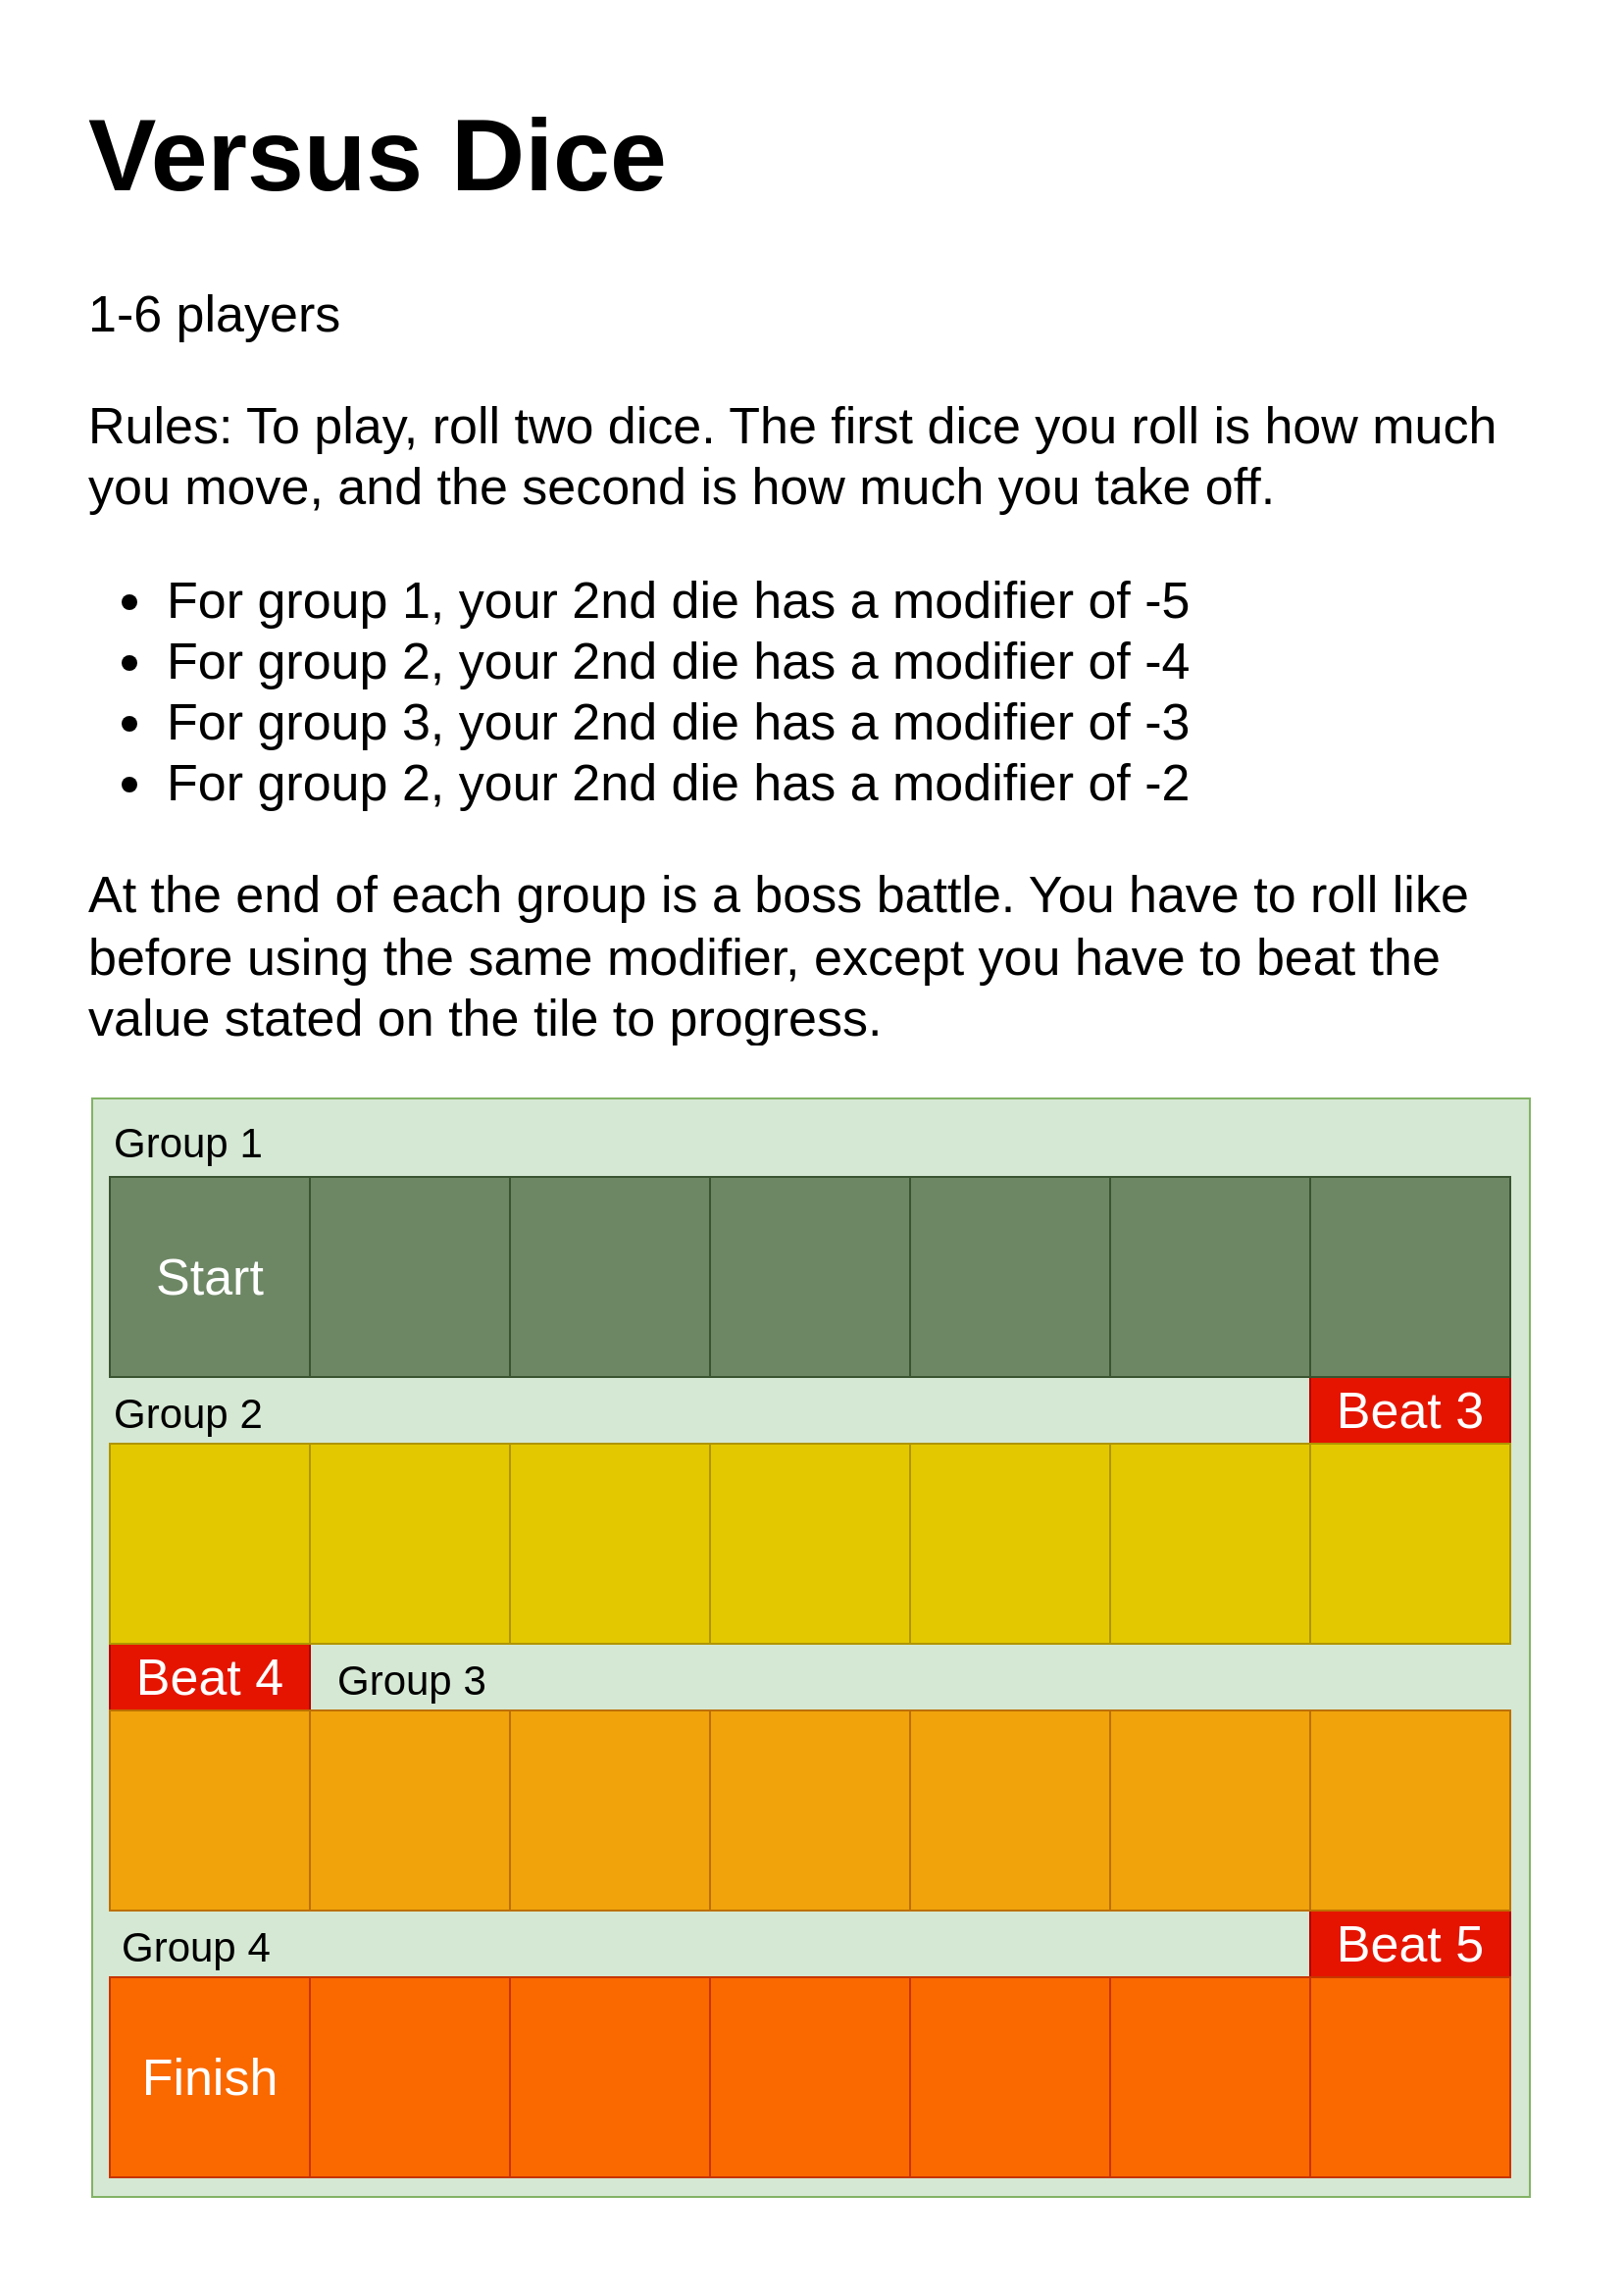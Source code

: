 <mxfile version="13.6.2" type="device"><diagram id="sgAzwdcBSPgjyHLSnam3" name="Page-1"><mxGraphModel dx="903" dy="1005" grid="1" gridSize="10" guides="1" tooltips="1" connect="1" arrows="1" fold="1" page="1" pageScale="1" pageWidth="827" pageHeight="1169" math="0" shadow="0"><root><mxCell id="0"/><mxCell id="1" parent="0"/><mxCell id="J2Iuy-f04exR8gnz4RE2-45" value="" style="rounded=0;whiteSpace=wrap;html=1;fontSize=26;strokeColor=none;" vertex="1" parent="1"><mxGeometry width="827" height="1169" as="geometry"/></mxCell><mxCell id="J2Iuy-f04exR8gnz4RE2-39" value="" style="rounded=0;whiteSpace=wrap;html=1;fontSize=26;fillColor=#d5e8d4;strokeColor=#82b366;" vertex="1" parent="1"><mxGeometry x="47" y="560" width="733" height="560" as="geometry"/></mxCell><mxCell id="J2Iuy-f04exR8gnz4RE2-13" value="Beat 3" style="rounded=0;whiteSpace=wrap;html=1;fontSize=26;fillColor=#e51400;strokeColor=#B20000;fontColor=#ffffff;" vertex="1" parent="1"><mxGeometry x="668" y="702" width="102.0" height="34" as="geometry"/></mxCell><mxCell id="J2Iuy-f04exR8gnz4RE2-21" value="Beat 4" style="rounded=0;whiteSpace=wrap;html=1;fontSize=26;fillColor=#e51400;strokeColor=#B20000;fontColor=#ffffff;" vertex="1" parent="1"><mxGeometry x="56" y="838" width="102.0" height="34" as="geometry"/></mxCell><mxCell id="J2Iuy-f04exR8gnz4RE2-29" value="Beat 5" style="rounded=0;whiteSpace=wrap;html=1;fontSize=26;fillColor=#e51400;strokeColor=#B20000;fontColor=#ffffff;" vertex="1" parent="1"><mxGeometry x="668" y="974" width="102.0" height="34" as="geometry"/></mxCell><mxCell id="J2Iuy-f04exR8gnz4RE2-5" value="Start" style="rounded=0;whiteSpace=wrap;html=1;fontSize=26;fillColor=#6d8764;strokeColor=#3A5431;fontColor=#ffffff;" vertex="1" parent="1"><mxGeometry x="56" y="600" width="102.0" height="102.0" as="geometry"/></mxCell><mxCell id="J2Iuy-f04exR8gnz4RE2-6" value="" style="rounded=0;whiteSpace=wrap;html=1;fontSize=26;fillColor=#6d8764;strokeColor=#3A5431;fontColor=#ffffff;" vertex="1" parent="1"><mxGeometry x="158" y="600" width="102.0" height="102.0" as="geometry"/></mxCell><mxCell id="J2Iuy-f04exR8gnz4RE2-7" value="" style="rounded=0;whiteSpace=wrap;html=1;fontSize=26;fillColor=#6d8764;strokeColor=#3A5431;fontColor=#ffffff;" vertex="1" parent="1"><mxGeometry x="260" y="600" width="102.0" height="102.0" as="geometry"/></mxCell><mxCell id="J2Iuy-f04exR8gnz4RE2-8" value="" style="rounded=0;whiteSpace=wrap;html=1;fontSize=26;fillColor=#6d8764;strokeColor=#3A5431;fontColor=#ffffff;" vertex="1" parent="1"><mxGeometry x="362" y="600" width="102.0" height="102.0" as="geometry"/></mxCell><mxCell id="J2Iuy-f04exR8gnz4RE2-9" value="" style="rounded=0;whiteSpace=wrap;html=1;fontSize=26;fillColor=#6d8764;strokeColor=#3A5431;fontColor=#ffffff;" vertex="1" parent="1"><mxGeometry x="464.0" y="600" width="102.0" height="102.0" as="geometry"/></mxCell><mxCell id="J2Iuy-f04exR8gnz4RE2-10" value="" style="rounded=0;whiteSpace=wrap;html=1;fontSize=26;fillColor=#6d8764;strokeColor=#3A5431;fontColor=#ffffff;" vertex="1" parent="1"><mxGeometry x="566" y="600" width="102.0" height="102.0" as="geometry"/></mxCell><mxCell id="J2Iuy-f04exR8gnz4RE2-11" value="" style="rounded=0;whiteSpace=wrap;html=1;fontSize=26;fillColor=#6d8764;strokeColor=#3A5431;fontColor=#ffffff;" vertex="1" parent="1"><mxGeometry x="668" y="600" width="102.0" height="102.0" as="geometry"/></mxCell><mxCell id="J2Iuy-f04exR8gnz4RE2-14" value="" style="rounded=0;whiteSpace=wrap;html=1;fontSize=26;fillColor=#e3c800;strokeColor=#B09500;fontColor=#ffffff;" vertex="1" parent="1"><mxGeometry x="56" y="736" width="102.0" height="102.0" as="geometry"/></mxCell><mxCell id="J2Iuy-f04exR8gnz4RE2-15" value="" style="rounded=0;whiteSpace=wrap;html=1;fontSize=26;fillColor=#e3c800;strokeColor=#B09500;fontColor=#ffffff;" vertex="1" parent="1"><mxGeometry x="158" y="736" width="102.0" height="102.0" as="geometry"/></mxCell><mxCell id="J2Iuy-f04exR8gnz4RE2-16" value="" style="rounded=0;whiteSpace=wrap;html=1;fontSize=26;fillColor=#e3c800;strokeColor=#B09500;fontColor=#ffffff;" vertex="1" parent="1"><mxGeometry x="260" y="736" width="102.0" height="102.0" as="geometry"/></mxCell><mxCell id="J2Iuy-f04exR8gnz4RE2-17" value="" style="rounded=0;whiteSpace=wrap;html=1;fontSize=26;fillColor=#e3c800;strokeColor=#B09500;fontColor=#ffffff;" vertex="1" parent="1"><mxGeometry x="362" y="736" width="102.0" height="102.0" as="geometry"/></mxCell><mxCell id="J2Iuy-f04exR8gnz4RE2-18" value="" style="rounded=0;whiteSpace=wrap;html=1;fontSize=26;fillColor=#e3c800;strokeColor=#B09500;fontColor=#ffffff;" vertex="1" parent="1"><mxGeometry x="464.0" y="736" width="102.0" height="102.0" as="geometry"/></mxCell><mxCell id="J2Iuy-f04exR8gnz4RE2-19" value="" style="rounded=0;whiteSpace=wrap;html=1;fontSize=26;fillColor=#e3c800;strokeColor=#B09500;fontColor=#ffffff;" vertex="1" parent="1"><mxGeometry x="566" y="736" width="102.0" height="102.0" as="geometry"/></mxCell><mxCell id="J2Iuy-f04exR8gnz4RE2-20" value="" style="rounded=0;whiteSpace=wrap;html=1;fontSize=26;fillColor=#e3c800;strokeColor=#B09500;fontColor=#ffffff;" vertex="1" parent="1"><mxGeometry x="668" y="736" width="102.0" height="102.0" as="geometry"/></mxCell><mxCell id="J2Iuy-f04exR8gnz4RE2-22" value="" style="rounded=0;whiteSpace=wrap;html=1;fontSize=26;fillColor=#f0a30a;strokeColor=#BD7000;fontColor=#ffffff;" vertex="1" parent="1"><mxGeometry x="56" y="872" width="102.0" height="102.0" as="geometry"/></mxCell><mxCell id="J2Iuy-f04exR8gnz4RE2-23" value="" style="rounded=0;whiteSpace=wrap;html=1;fontSize=26;fillColor=#f0a30a;strokeColor=#BD7000;fontColor=#ffffff;" vertex="1" parent="1"><mxGeometry x="158" y="872" width="102.0" height="102.0" as="geometry"/></mxCell><mxCell id="J2Iuy-f04exR8gnz4RE2-24" value="" style="rounded=0;whiteSpace=wrap;html=1;fontSize=26;fillColor=#f0a30a;strokeColor=#BD7000;fontColor=#ffffff;" vertex="1" parent="1"><mxGeometry x="260" y="872" width="102.0" height="102.0" as="geometry"/></mxCell><mxCell id="J2Iuy-f04exR8gnz4RE2-25" value="" style="rounded=0;whiteSpace=wrap;html=1;fontSize=26;fillColor=#f0a30a;strokeColor=#BD7000;fontColor=#ffffff;" vertex="1" parent="1"><mxGeometry x="362" y="872" width="102.0" height="102.0" as="geometry"/></mxCell><mxCell id="J2Iuy-f04exR8gnz4RE2-26" value="" style="rounded=0;whiteSpace=wrap;html=1;fontSize=26;fillColor=#f0a30a;strokeColor=#BD7000;fontColor=#ffffff;" vertex="1" parent="1"><mxGeometry x="464.0" y="872" width="102.0" height="102.0" as="geometry"/></mxCell><mxCell id="J2Iuy-f04exR8gnz4RE2-27" value="" style="rounded=0;whiteSpace=wrap;html=1;fontSize=26;fillColor=#f0a30a;strokeColor=#BD7000;fontColor=#ffffff;" vertex="1" parent="1"><mxGeometry x="566" y="872" width="102.0" height="102.0" as="geometry"/></mxCell><mxCell id="J2Iuy-f04exR8gnz4RE2-28" value="" style="rounded=0;whiteSpace=wrap;html=1;fontSize=26;fillColor=#f0a30a;strokeColor=#BD7000;fontColor=#ffffff;" vertex="1" parent="1"><mxGeometry x="668" y="872" width="102.0" height="102.0" as="geometry"/></mxCell><mxCell id="J2Iuy-f04exR8gnz4RE2-30" value="Finish" style="rounded=0;whiteSpace=wrap;html=1;fontSize=26;fillColor=#fa6800;strokeColor=#C73500;fontColor=#ffffff;" vertex="1" parent="1"><mxGeometry x="56" y="1008" width="102.0" height="102.0" as="geometry"/></mxCell><mxCell id="J2Iuy-f04exR8gnz4RE2-31" value="" style="rounded=0;whiteSpace=wrap;html=1;fontSize=26;fillColor=#fa6800;strokeColor=#C73500;fontColor=#ffffff;" vertex="1" parent="1"><mxGeometry x="158" y="1008" width="102.0" height="102.0" as="geometry"/></mxCell><mxCell id="J2Iuy-f04exR8gnz4RE2-32" value="" style="rounded=0;whiteSpace=wrap;html=1;fontSize=26;fillColor=#fa6800;strokeColor=#C73500;fontColor=#ffffff;" vertex="1" parent="1"><mxGeometry x="260" y="1008" width="102.0" height="102.0" as="geometry"/></mxCell><mxCell id="J2Iuy-f04exR8gnz4RE2-33" value="" style="rounded=0;whiteSpace=wrap;html=1;fontSize=26;fillColor=#fa6800;strokeColor=#C73500;fontColor=#ffffff;" vertex="1" parent="1"><mxGeometry x="362" y="1008" width="102.0" height="102.0" as="geometry"/></mxCell><mxCell id="J2Iuy-f04exR8gnz4RE2-34" value="" style="rounded=0;whiteSpace=wrap;html=1;fontSize=26;fillColor=#fa6800;strokeColor=#C73500;fontColor=#ffffff;" vertex="1" parent="1"><mxGeometry x="464.0" y="1008" width="102.0" height="102.0" as="geometry"/></mxCell><mxCell id="J2Iuy-f04exR8gnz4RE2-35" value="" style="rounded=0;whiteSpace=wrap;html=1;fontSize=26;fillColor=#fa6800;strokeColor=#C73500;fontColor=#ffffff;" vertex="1" parent="1"><mxGeometry x="566" y="1008" width="102.0" height="102.0" as="geometry"/></mxCell><mxCell id="J2Iuy-f04exR8gnz4RE2-36" value="" style="rounded=0;whiteSpace=wrap;html=1;fontSize=26;fillColor=#fa6800;strokeColor=#C73500;fontColor=#ffffff;" vertex="1" parent="1"><mxGeometry x="668" y="1008" width="102.0" height="102.0" as="geometry"/></mxCell><mxCell id="J2Iuy-f04exR8gnz4RE2-40" value="&lt;font style=&quot;font-size: 21px&quot;&gt;Group 1&amp;nbsp;&lt;/font&gt;" style="text;html=1;strokeColor=none;fillColor=none;align=left;verticalAlign=middle;whiteSpace=wrap;rounded=0;fontSize=26;" vertex="1" parent="1"><mxGeometry x="56" y="571" width="130" height="20" as="geometry"/></mxCell><mxCell id="J2Iuy-f04exR8gnz4RE2-41" value="&lt;font style=&quot;font-size: 21px&quot;&gt;Group 2&amp;nbsp;&lt;/font&gt;" style="text;html=1;strokeColor=none;fillColor=none;align=left;verticalAlign=middle;whiteSpace=wrap;rounded=0;fontSize=26;" vertex="1" parent="1"><mxGeometry x="56" y="709" width="130" height="20" as="geometry"/></mxCell><mxCell id="J2Iuy-f04exR8gnz4RE2-42" value="&lt;font style=&quot;font-size: 21px&quot;&gt;Group 3&amp;nbsp;&lt;/font&gt;" style="text;html=1;strokeColor=none;fillColor=none;align=left;verticalAlign=middle;whiteSpace=wrap;rounded=0;fontSize=26;" vertex="1" parent="1"><mxGeometry x="170" y="845" width="130" height="20" as="geometry"/></mxCell><mxCell id="J2Iuy-f04exR8gnz4RE2-43" value="&lt;font style=&quot;font-size: 21px&quot;&gt;Group 4&lt;br&gt;&lt;/font&gt;" style="text;html=1;strokeColor=none;fillColor=none;align=left;verticalAlign=middle;whiteSpace=wrap;rounded=0;fontSize=26;" vertex="1" parent="1"><mxGeometry x="60" y="981" width="130" height="20" as="geometry"/></mxCell><mxCell id="J2Iuy-f04exR8gnz4RE2-44" value="&lt;h1&gt;Versus Dice&lt;/h1&gt;&lt;div&gt;1-6 players&lt;/div&gt;&lt;p&gt;Rules: To play, roll two dice. The first dice you roll is how much you move, and the second is how much you take off.&lt;/p&gt;&lt;p&gt;&lt;ul&gt;&lt;li&gt;For group 1, your 2nd die has a modifier of -5&lt;/li&gt;&lt;li&gt;For group 2, your 2nd die has a modifier of -4&lt;/li&gt;&lt;li&gt;For group 3, your 2nd die has a modifier of -3&lt;/li&gt;&lt;li&gt;For group 2, your 2nd die has a modifier of -2&lt;/li&gt;&lt;/ul&gt;&lt;div&gt;At the end of each group is a boss battle. You have to roll like before using the same modifier, except you have to beat the value stated on the tile to progress.&lt;/div&gt;&lt;/p&gt;" style="text;html=1;strokeColor=none;fillColor=none;spacing=5;spacingTop=-20;whiteSpace=wrap;overflow=hidden;rounded=0;fontSize=26;" vertex="1" parent="1"><mxGeometry x="40" y="23" width="750" height="510" as="geometry"/></mxCell></root></mxGraphModel></diagram></mxfile>